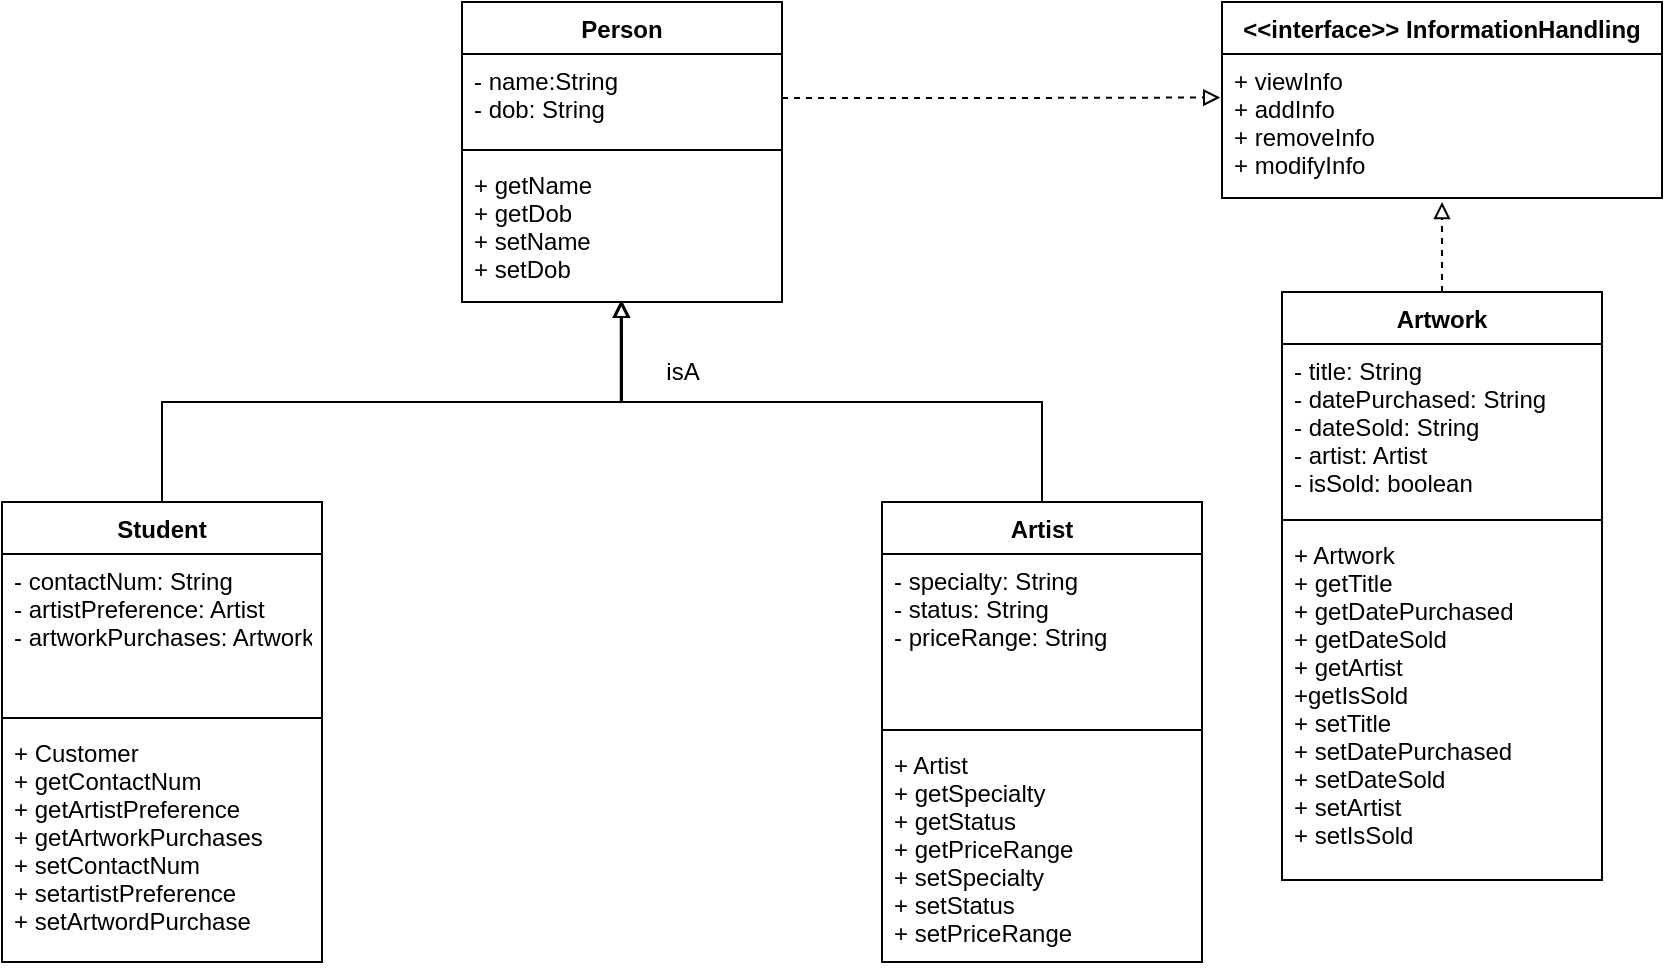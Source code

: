 <mxfile version="20.2.3" type="device"><diagram id="C5RBs43oDa-KdzZeNtuy" name="Page-1"><mxGraphModel dx="782" dy="531" grid="1" gridSize="10" guides="1" tooltips="1" connect="1" arrows="1" fold="1" page="1" pageScale="1" pageWidth="827" pageHeight="1169" math="0" shadow="0"><root><mxCell id="WIyWlLk6GJQsqaUBKTNV-0"/><mxCell id="WIyWlLk6GJQsqaUBKTNV-1" parent="WIyWlLk6GJQsqaUBKTNV-0"/><mxCell id="6IRTcR_EUaBUitOkt1bV-21" style="edgeStyle=orthogonalEdgeStyle;rounded=0;orthogonalLoop=1;jettySize=auto;html=1;exitX=0.5;exitY=0;exitDx=0;exitDy=0;entryX=0.496;entryY=0.991;entryDx=0;entryDy=0;entryPerimeter=0;endArrow=block;endFill=0;" parent="WIyWlLk6GJQsqaUBKTNV-1" source="zkfFHV4jXpPFQw0GAbJ--6" target="6IRTcR_EUaBUitOkt1bV-19" edge="1"><mxGeometry relative="1" as="geometry"><mxPoint x="399.36" y="360" as="targetPoint"/></mxGeometry></mxCell><mxCell id="zkfFHV4jXpPFQw0GAbJ--6" value="Student" style="swimlane;fontStyle=1;align=center;verticalAlign=top;childLayout=stackLayout;horizontal=1;startSize=26;horizontalStack=0;resizeParent=1;resizeLast=0;collapsible=1;marginBottom=0;rounded=0;shadow=0;strokeWidth=1;" parent="WIyWlLk6GJQsqaUBKTNV-1" vertex="1"><mxGeometry x="100" y="430" width="160" height="230" as="geometry"><mxRectangle x="130" y="380" width="160" height="26" as="alternateBounds"/></mxGeometry></mxCell><mxCell id="zkfFHV4jXpPFQw0GAbJ--8" value="- contactNum: String&#10;- artistPreference: Artist&#10;- artworkPurchases: Artwork" style="text;align=left;verticalAlign=top;spacingLeft=4;spacingRight=4;overflow=hidden;rotatable=0;points=[[0,0.5],[1,0.5]];portConstraint=eastwest;rounded=0;shadow=0;html=0;labelBackgroundColor=default;" parent="zkfFHV4jXpPFQw0GAbJ--6" vertex="1"><mxGeometry y="26" width="160" height="78" as="geometry"/></mxCell><mxCell id="zkfFHV4jXpPFQw0GAbJ--9" value="" style="line;html=1;strokeWidth=1;align=left;verticalAlign=middle;spacingTop=-1;spacingLeft=3;spacingRight=3;rotatable=0;labelPosition=right;points=[];portConstraint=eastwest;" parent="zkfFHV4jXpPFQw0GAbJ--6" vertex="1"><mxGeometry y="104" width="160" height="8" as="geometry"/></mxCell><mxCell id="zkfFHV4jXpPFQw0GAbJ--10" value="+ Customer&#10;+ getContactNum&#10;+ getArtistPreference&#10;+ getArtworkPurchases&#10;+ setContactNum&#10;+ setartistPreference&#10;+ setArtwordPurchase" style="text;align=left;verticalAlign=top;spacingLeft=4;spacingRight=4;overflow=hidden;rotatable=0;points=[[0,0.5],[1,0.5]];portConstraint=eastwest;fontStyle=0" parent="zkfFHV4jXpPFQw0GAbJ--6" vertex="1"><mxGeometry y="112" width="160" height="118" as="geometry"/></mxCell><mxCell id="6IRTcR_EUaBUitOkt1bV-22" style="edgeStyle=orthogonalEdgeStyle;rounded=0;orthogonalLoop=1;jettySize=auto;html=1;exitX=0.5;exitY=0;exitDx=0;exitDy=0;endArrow=block;endFill=0;entryX=0.5;entryY=0.991;entryDx=0;entryDy=0;entryPerimeter=0;" parent="WIyWlLk6GJQsqaUBKTNV-1" source="6IRTcR_EUaBUitOkt1bV-4" target="6IRTcR_EUaBUitOkt1bV-19" edge="1"><mxGeometry relative="1" as="geometry"><mxPoint x="460" y="330" as="targetPoint"/></mxGeometry></mxCell><mxCell id="6IRTcR_EUaBUitOkt1bV-4" value="Artist" style="swimlane;fontStyle=1;align=center;verticalAlign=top;childLayout=stackLayout;horizontal=1;startSize=26;horizontalStack=0;resizeParent=1;resizeParentMax=0;resizeLast=0;collapsible=1;marginBottom=0;" parent="WIyWlLk6GJQsqaUBKTNV-1" vertex="1"><mxGeometry x="540" y="430" width="160" height="230" as="geometry"/></mxCell><mxCell id="6IRTcR_EUaBUitOkt1bV-5" value="- specialty: String&#10;- status: String&#10;- priceRange: String" style="text;strokeColor=none;fillColor=none;align=left;verticalAlign=top;spacingLeft=4;spacingRight=4;overflow=hidden;rotatable=0;points=[[0,0.5],[1,0.5]];portConstraint=eastwest;" parent="6IRTcR_EUaBUitOkt1bV-4" vertex="1"><mxGeometry y="26" width="160" height="84" as="geometry"/></mxCell><mxCell id="6IRTcR_EUaBUitOkt1bV-6" value="" style="line;strokeWidth=1;fillColor=none;align=left;verticalAlign=middle;spacingTop=-1;spacingLeft=3;spacingRight=3;rotatable=0;labelPosition=right;points=[];portConstraint=eastwest;" parent="6IRTcR_EUaBUitOkt1bV-4" vertex="1"><mxGeometry y="110" width="160" height="8" as="geometry"/></mxCell><mxCell id="6IRTcR_EUaBUitOkt1bV-7" value="+ Artist&#10;+ getSpecialty&#10;+ getStatus&#10;+ getPriceRange&#10;+ setSpecialty&#10;+ setStatus&#10;+ setPriceRange" style="text;strokeColor=none;fillColor=none;align=left;verticalAlign=top;spacingLeft=4;spacingRight=4;overflow=hidden;rotatable=0;points=[[0,0.5],[1,0.5]];portConstraint=eastwest;" parent="6IRTcR_EUaBUitOkt1bV-4" vertex="1"><mxGeometry y="118" width="160" height="112" as="geometry"/></mxCell><mxCell id="6IRTcR_EUaBUitOkt1bV-16" value="Person" style="swimlane;fontStyle=1;align=center;verticalAlign=top;childLayout=stackLayout;horizontal=1;startSize=26;horizontalStack=0;resizeParent=1;resizeParentMax=0;resizeLast=0;collapsible=1;marginBottom=0;labelBackgroundColor=none;fillColor=none;" parent="WIyWlLk6GJQsqaUBKTNV-1" vertex="1"><mxGeometry x="330" y="180" width="160" height="150" as="geometry"/></mxCell><mxCell id="6IRTcR_EUaBUitOkt1bV-17" value="- name:String&#10;- dob: String" style="text;strokeColor=none;fillColor=none;align=left;verticalAlign=top;spacingLeft=4;spacingRight=4;overflow=hidden;rotatable=0;points=[[0,0.5],[1,0.5]];portConstraint=eastwest;labelBackgroundColor=none;" parent="6IRTcR_EUaBUitOkt1bV-16" vertex="1"><mxGeometry y="26" width="160" height="44" as="geometry"/></mxCell><mxCell id="6IRTcR_EUaBUitOkt1bV-18" value="" style="line;strokeWidth=1;fillColor=none;align=left;verticalAlign=middle;spacingTop=-1;spacingLeft=3;spacingRight=3;rotatable=0;labelPosition=right;points=[];portConstraint=eastwest;labelBackgroundColor=#000000;" parent="6IRTcR_EUaBUitOkt1bV-16" vertex="1"><mxGeometry y="70" width="160" height="8" as="geometry"/></mxCell><mxCell id="6IRTcR_EUaBUitOkt1bV-19" value="+ getName&#10;+ getDob&#10;+ setName&#10;+ setDob&#10;" style="text;strokeColor=none;fillColor=none;align=left;verticalAlign=top;spacingLeft=4;spacingRight=4;overflow=hidden;rotatable=0;points=[[0,0.5],[1,0.5]];portConstraint=eastwest;labelBackgroundColor=none;" parent="6IRTcR_EUaBUitOkt1bV-16" vertex="1"><mxGeometry y="78" width="160" height="72" as="geometry"/></mxCell><mxCell id="6IRTcR_EUaBUitOkt1bV-24" value="isA" style="text;html=1;align=center;verticalAlign=middle;resizable=0;points=[];autosize=1;strokeColor=none;fillColor=none;" parent="WIyWlLk6GJQsqaUBKTNV-1" vertex="1"><mxGeometry x="420" y="350" width="40" height="30" as="geometry"/></mxCell><mxCell id="6IRTcR_EUaBUitOkt1bV-35" value="&lt;&lt;interface&gt;&gt; InformationHandling" style="swimlane;fontStyle=1;align=center;verticalAlign=top;childLayout=stackLayout;horizontal=1;startSize=26;horizontalStack=0;resizeParent=1;resizeParentMax=0;resizeLast=0;collapsible=1;marginBottom=0;labelBackgroundColor=none;fillColor=none;" parent="WIyWlLk6GJQsqaUBKTNV-1" vertex="1"><mxGeometry x="710" y="180" width="220" height="98" as="geometry"/></mxCell><mxCell id="6IRTcR_EUaBUitOkt1bV-38" value="+ viewInfo&#10;+ addInfo&#10;+ removeInfo&#10;+ modifyInfo" style="text;strokeColor=none;fillColor=none;align=left;verticalAlign=top;spacingLeft=4;spacingRight=4;overflow=hidden;rotatable=0;points=[[0,0.5],[1,0.5]];portConstraint=eastwest;labelBackgroundColor=none;" parent="6IRTcR_EUaBUitOkt1bV-35" vertex="1"><mxGeometry y="26" width="220" height="72" as="geometry"/></mxCell><mxCell id="6IRTcR_EUaBUitOkt1bV-50" style="edgeStyle=orthogonalEdgeStyle;rounded=0;orthogonalLoop=1;jettySize=auto;html=1;exitX=0.5;exitY=0;exitDx=0;exitDy=0;endArrow=block;endFill=0;dashed=1;" parent="WIyWlLk6GJQsqaUBKTNV-1" source="6IRTcR_EUaBUitOkt1bV-41" edge="1"><mxGeometry relative="1" as="geometry"><mxPoint x="820" y="280" as="targetPoint"/></mxGeometry></mxCell><mxCell id="6IRTcR_EUaBUitOkt1bV-41" value="Artwork" style="swimlane;fontStyle=1;align=center;verticalAlign=top;childLayout=stackLayout;horizontal=1;startSize=26;horizontalStack=0;resizeParent=1;resizeParentMax=0;resizeLast=0;collapsible=1;marginBottom=0;" parent="WIyWlLk6GJQsqaUBKTNV-1" vertex="1"><mxGeometry x="740" y="325" width="160" height="294" as="geometry"/></mxCell><mxCell id="6IRTcR_EUaBUitOkt1bV-42" value="- title: String&#10;- datePurchased: String&#10;- dateSold: String&#10;- artist: Artist&#10;- isSold: boolean" style="text;strokeColor=none;fillColor=none;align=left;verticalAlign=top;spacingLeft=4;spacingRight=4;overflow=hidden;rotatable=0;points=[[0,0.5],[1,0.5]];portConstraint=eastwest;" parent="6IRTcR_EUaBUitOkt1bV-41" vertex="1"><mxGeometry y="26" width="160" height="84" as="geometry"/></mxCell><mxCell id="6IRTcR_EUaBUitOkt1bV-43" value="" style="line;strokeWidth=1;fillColor=none;align=left;verticalAlign=middle;spacingTop=-1;spacingLeft=3;spacingRight=3;rotatable=0;labelPosition=right;points=[];portConstraint=eastwest;" parent="6IRTcR_EUaBUitOkt1bV-41" vertex="1"><mxGeometry y="110" width="160" height="8" as="geometry"/></mxCell><mxCell id="6IRTcR_EUaBUitOkt1bV-44" value="+ Artwork&#10;+ getTitle&#10;+ getDatePurchased&#10;+ getDateSold&#10;+ getArtist&#10;+getIsSold&#10;+ setTitle&#10;+ setDatePurchased&#10;+ setDateSold&#10;+ setArtist&#10;+ setIsSold" style="text;strokeColor=none;fillColor=none;align=left;verticalAlign=top;spacingLeft=4;spacingRight=4;overflow=hidden;rotatable=0;points=[[0,0.5],[1,0.5]];portConstraint=eastwest;" parent="6IRTcR_EUaBUitOkt1bV-41" vertex="1"><mxGeometry y="118" width="160" height="176" as="geometry"/></mxCell><mxCell id="6IRTcR_EUaBUitOkt1bV-52" style="edgeStyle=orthogonalEdgeStyle;rounded=0;orthogonalLoop=1;jettySize=auto;html=1;exitX=1;exitY=0.5;exitDx=0;exitDy=0;entryX=-0.004;entryY=0.302;entryDx=0;entryDy=0;entryPerimeter=0;dashed=1;endArrow=block;endFill=0;" parent="WIyWlLk6GJQsqaUBKTNV-1" source="6IRTcR_EUaBUitOkt1bV-17" target="6IRTcR_EUaBUitOkt1bV-38" edge="1"><mxGeometry relative="1" as="geometry"/></mxCell></root></mxGraphModel></diagram></mxfile>